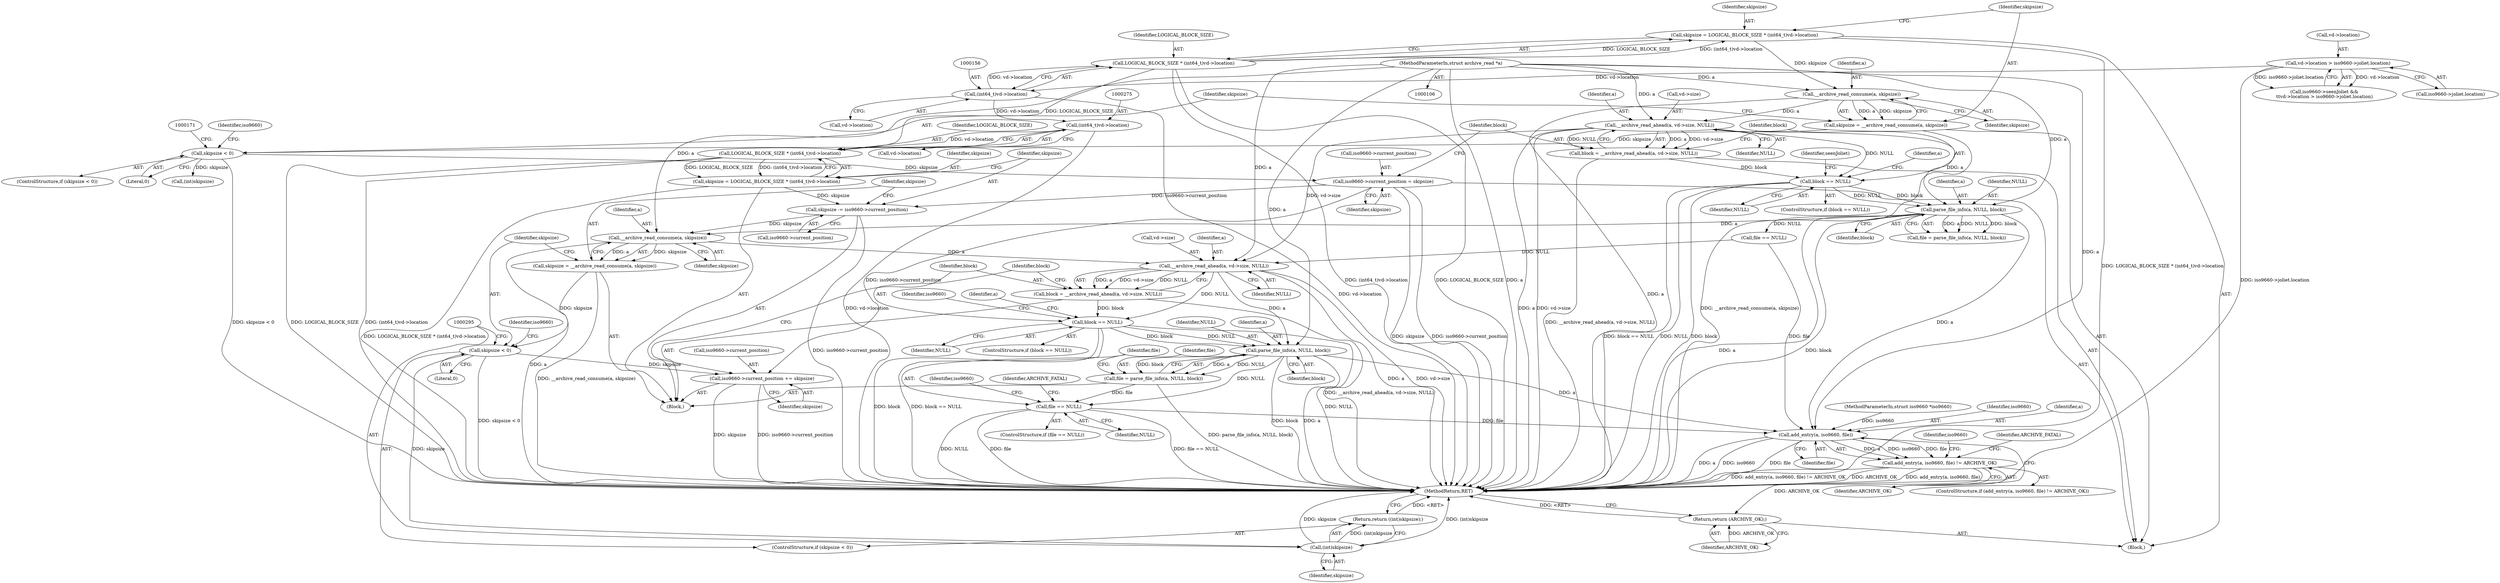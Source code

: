 digraph "0_libarchive_3ad08e01b4d253c66ae56414886089684155af22@API" {
"1000286" [label="(Call,__archive_read_consume(a, skipsize))"];
"1000212" [label="(Call,parse_file_info(a, NULL, block))"];
"1000180" [label="(Call,__archive_read_ahead(a, vd->size, NULL))"];
"1000162" [label="(Call,__archive_read_consume(a, skipsize))"];
"1000107" [label="(MethodParameterIn,struct archive_read *a)"];
"1000151" [label="(Call,skipsize = LOGICAL_BLOCK_SIZE * (int64_t)vd->location)"];
"1000153" [label="(Call,LOGICAL_BLOCK_SIZE * (int64_t)vd->location)"];
"1000155" [label="(Call,(int64_t)vd->location)"];
"1000136" [label="(Call,vd->location > iso9660->joliet.location)"];
"1000187" [label="(Call,block == NULL)"];
"1000178" [label="(Call,block = __archive_read_ahead(a, vd->size, NULL))"];
"1000279" [label="(Call,skipsize -= iso9660->current_position)"];
"1000173" [label="(Call,iso9660->current_position = skipsize)"];
"1000166" [label="(Call,skipsize < 0)"];
"1000160" [label="(Call,skipsize = __archive_read_consume(a, skipsize))"];
"1000270" [label="(Call,skipsize = LOGICAL_BLOCK_SIZE * (int64_t)vd->location)"];
"1000272" [label="(Call,LOGICAL_BLOCK_SIZE * (int64_t)vd->location)"];
"1000274" [label="(Call,(int64_t)vd->location)"];
"1000284" [label="(Call,skipsize = __archive_read_consume(a, skipsize))"];
"1000290" [label="(Call,skipsize < 0)"];
"1000294" [label="(Call,(int)skipsize)"];
"1000293" [label="(Return,return ((int)skipsize);)"];
"1000297" [label="(Call,iso9660->current_position += skipsize)"];
"1000304" [label="(Call,__archive_read_ahead(a, vd->size, NULL))"];
"1000302" [label="(Call,block = __archive_read_ahead(a, vd->size, NULL))"];
"1000311" [label="(Call,block == NULL)"];
"1000331" [label="(Call,parse_file_info(a, NULL, block))"];
"1000329" [label="(Call,file = parse_file_info(a, NULL, block))"];
"1000336" [label="(Call,file == NULL)"];
"1000348" [label="(Call,add_entry(a, iso9660, file))"];
"1000347" [label="(Call,add_entry(a, iso9660, file) != ARCHIVE_OK)"];
"1000374" [label="(Return,return (ARCHIVE_OK);)"];
"1000292" [label="(Literal,0)"];
"1000182" [label="(Call,vd->size)"];
"1000326" [label="(Identifier,iso9660)"];
"1000349" [label="(Identifier,a)"];
"1000311" [label="(Call,block == NULL)"];
"1000151" [label="(Call,skipsize = LOGICAL_BLOCK_SIZE * (int64_t)vd->location)"];
"1000186" [label="(ControlStructure,if (block == NULL))"];
"1000273" [label="(Identifier,LOGICAL_BLOCK_SIZE)"];
"1000212" [label="(Call,parse_file_info(a, NULL, block))"];
"1000137" [label="(Call,vd->location)"];
"1000270" [label="(Call,skipsize = LOGICAL_BLOCK_SIZE * (int64_t)vd->location)"];
"1000301" [label="(Identifier,skipsize)"];
"1000213" [label="(Identifier,a)"];
"1000210" [label="(Call,file = parse_file_info(a, NULL, block))"];
"1000271" [label="(Identifier,skipsize)"];
"1000290" [label="(Call,skipsize < 0)"];
"1000346" [label="(ControlStructure,if (add_entry(a, iso9660, file) != ARCHIVE_OK))"];
"1000217" [label="(Call,file == NULL)"];
"1000178" [label="(Call,block = __archive_read_ahead(a, vd->size, NULL))"];
"1000162" [label="(Call,__archive_read_consume(a, skipsize))"];
"1000304" [label="(Call,__archive_read_ahead(a, vd->size, NULL))"];
"1000154" [label="(Identifier,LOGICAL_BLOCK_SIZE)"];
"1000179" [label="(Identifier,block)"];
"1000306" [label="(Call,vd->size)"];
"1000132" [label="(Call,iso9660->seenJoliet &&\n\t\tvd->location > iso9660->joliet.location)"];
"1000170" [label="(Call,(int)skipsize)"];
"1000313" [label="(Identifier,NULL)"];
"1000352" [label="(Identifier,ARCHIVE_OK)"];
"1000287" [label="(Identifier,a)"];
"1000334" [label="(Identifier,block)"];
"1000335" [label="(ControlStructure,if (file == NULL))"];
"1000177" [label="(Identifier,skipsize)"];
"1000297" [label="(Call,iso9660->current_position += skipsize)"];
"1000331" [label="(Call,parse_file_info(a, NULL, block))"];
"1000167" [label="(Identifier,skipsize)"];
"1000291" [label="(Identifier,skipsize)"];
"1000215" [label="(Identifier,block)"];
"1000109" [label="(Block,)"];
"1000189" [label="(Identifier,NULL)"];
"1000340" [label="(Identifier,ARCHIVE_FATAL)"];
"1000161" [label="(Identifier,skipsize)"];
"1000164" [label="(Identifier,skipsize)"];
"1000136" [label="(Call,vd->location > iso9660->joliet.location)"];
"1000309" [label="(Identifier,NULL)"];
"1000160" [label="(Call,skipsize = __archive_read_consume(a, skipsize))"];
"1000375" [label="(Identifier,ARCHIVE_OK)"];
"1000168" [label="(Literal,0)"];
"1000272" [label="(Call,LOGICAL_BLOCK_SIZE * (int64_t)vd->location)"];
"1000263" [label="(Block,)"];
"1000288" [label="(Identifier,skipsize)"];
"1000343" [label="(Identifier,iso9660)"];
"1000310" [label="(ControlStructure,if (block == NULL))"];
"1000351" [label="(Identifier,file)"];
"1000318" [label="(Identifier,a)"];
"1000296" [label="(Identifier,skipsize)"];
"1000285" [label="(Identifier,skipsize)"];
"1000279" [label="(Call,skipsize -= iso9660->current_position)"];
"1000348" [label="(Call,add_entry(a, iso9660, file))"];
"1000175" [label="(Identifier,iso9660)"];
"1000330" [label="(Identifier,file)"];
"1000281" [label="(Call,iso9660->current_position)"];
"1000294" [label="(Call,(int)skipsize)"];
"1000155" [label="(Call,(int64_t)vd->location)"];
"1000157" [label="(Call,vd->location)"];
"1000303" [label="(Identifier,block)"];
"1000305" [label="(Identifier,a)"];
"1000337" [label="(Identifier,file)"];
"1000108" [label="(MethodParameterIn,struct iso9660 *iso9660)"];
"1000289" [label="(ControlStructure,if (skipsize < 0))"];
"1000354" [label="(Identifier,ARCHIVE_FATAL)"];
"1000299" [label="(Identifier,iso9660)"];
"1000376" [label="(MethodReturn,RET)"];
"1000153" [label="(Call,LOGICAL_BLOCK_SIZE * (int64_t)vd->location)"];
"1000107" [label="(MethodParameterIn,struct archive_read *a)"];
"1000347" [label="(Call,add_entry(a, iso9660, file) != ARCHIVE_OK)"];
"1000329" [label="(Call,file = parse_file_info(a, NULL, block))"];
"1000338" [label="(Identifier,NULL)"];
"1000274" [label="(Call,(int64_t)vd->location)"];
"1000280" [label="(Identifier,skipsize)"];
"1000152" [label="(Identifier,skipsize)"];
"1000174" [label="(Call,iso9660->current_position)"];
"1000276" [label="(Call,vd->location)"];
"1000336" [label="(Call,file == NULL)"];
"1000166" [label="(Call,skipsize < 0)"];
"1000188" [label="(Identifier,block)"];
"1000374" [label="(Return,return (ARCHIVE_OK);)"];
"1000194" [label="(Identifier,a)"];
"1000332" [label="(Identifier,a)"];
"1000180" [label="(Call,__archive_read_ahead(a, vd->size, NULL))"];
"1000284" [label="(Call,skipsize = __archive_read_consume(a, skipsize))"];
"1000140" [label="(Call,iso9660->joliet.location)"];
"1000165" [label="(ControlStructure,if (skipsize < 0))"];
"1000286" [label="(Call,__archive_read_consume(a, skipsize))"];
"1000214" [label="(Identifier,NULL)"];
"1000298" [label="(Call,iso9660->current_position)"];
"1000312" [label="(Identifier,block)"];
"1000187" [label="(Call,block == NULL)"];
"1000293" [label="(Return,return ((int)skipsize);)"];
"1000163" [label="(Identifier,a)"];
"1000350" [label="(Identifier,iso9660)"];
"1000201" [label="(Identifier,seenJoliet)"];
"1000357" [label="(Identifier,iso9660)"];
"1000173" [label="(Call,iso9660->current_position = skipsize)"];
"1000333" [label="(Identifier,NULL)"];
"1000185" [label="(Identifier,NULL)"];
"1000302" [label="(Call,block = __archive_read_ahead(a, vd->size, NULL))"];
"1000181" [label="(Identifier,a)"];
"1000286" -> "1000284"  [label="AST: "];
"1000286" -> "1000288"  [label="CFG: "];
"1000287" -> "1000286"  [label="AST: "];
"1000288" -> "1000286"  [label="AST: "];
"1000284" -> "1000286"  [label="CFG: "];
"1000286" -> "1000376"  [label="DDG: a"];
"1000286" -> "1000284"  [label="DDG: a"];
"1000286" -> "1000284"  [label="DDG: skipsize"];
"1000212" -> "1000286"  [label="DDG: a"];
"1000107" -> "1000286"  [label="DDG: a"];
"1000279" -> "1000286"  [label="DDG: skipsize"];
"1000286" -> "1000304"  [label="DDG: a"];
"1000212" -> "1000210"  [label="AST: "];
"1000212" -> "1000215"  [label="CFG: "];
"1000213" -> "1000212"  [label="AST: "];
"1000214" -> "1000212"  [label="AST: "];
"1000215" -> "1000212"  [label="AST: "];
"1000210" -> "1000212"  [label="CFG: "];
"1000212" -> "1000376"  [label="DDG: a"];
"1000212" -> "1000376"  [label="DDG: block"];
"1000212" -> "1000210"  [label="DDG: a"];
"1000212" -> "1000210"  [label="DDG: NULL"];
"1000212" -> "1000210"  [label="DDG: block"];
"1000180" -> "1000212"  [label="DDG: a"];
"1000107" -> "1000212"  [label="DDG: a"];
"1000187" -> "1000212"  [label="DDG: NULL"];
"1000187" -> "1000212"  [label="DDG: block"];
"1000212" -> "1000217"  [label="DDG: NULL"];
"1000212" -> "1000348"  [label="DDG: a"];
"1000180" -> "1000178"  [label="AST: "];
"1000180" -> "1000185"  [label="CFG: "];
"1000181" -> "1000180"  [label="AST: "];
"1000182" -> "1000180"  [label="AST: "];
"1000185" -> "1000180"  [label="AST: "];
"1000178" -> "1000180"  [label="CFG: "];
"1000180" -> "1000376"  [label="DDG: vd->size"];
"1000180" -> "1000376"  [label="DDG: a"];
"1000180" -> "1000178"  [label="DDG: a"];
"1000180" -> "1000178"  [label="DDG: vd->size"];
"1000180" -> "1000178"  [label="DDG: NULL"];
"1000162" -> "1000180"  [label="DDG: a"];
"1000107" -> "1000180"  [label="DDG: a"];
"1000180" -> "1000187"  [label="DDG: NULL"];
"1000180" -> "1000304"  [label="DDG: vd->size"];
"1000162" -> "1000160"  [label="AST: "];
"1000162" -> "1000164"  [label="CFG: "];
"1000163" -> "1000162"  [label="AST: "];
"1000164" -> "1000162"  [label="AST: "];
"1000160" -> "1000162"  [label="CFG: "];
"1000162" -> "1000376"  [label="DDG: a"];
"1000162" -> "1000160"  [label="DDG: a"];
"1000162" -> "1000160"  [label="DDG: skipsize"];
"1000107" -> "1000162"  [label="DDG: a"];
"1000151" -> "1000162"  [label="DDG: skipsize"];
"1000107" -> "1000106"  [label="AST: "];
"1000107" -> "1000376"  [label="DDG: a"];
"1000107" -> "1000304"  [label="DDG: a"];
"1000107" -> "1000331"  [label="DDG: a"];
"1000107" -> "1000348"  [label="DDG: a"];
"1000151" -> "1000109"  [label="AST: "];
"1000151" -> "1000153"  [label="CFG: "];
"1000152" -> "1000151"  [label="AST: "];
"1000153" -> "1000151"  [label="AST: "];
"1000161" -> "1000151"  [label="CFG: "];
"1000151" -> "1000376"  [label="DDG: LOGICAL_BLOCK_SIZE * (int64_t)vd->location"];
"1000153" -> "1000151"  [label="DDG: LOGICAL_BLOCK_SIZE"];
"1000153" -> "1000151"  [label="DDG: (int64_t)vd->location"];
"1000153" -> "1000155"  [label="CFG: "];
"1000154" -> "1000153"  [label="AST: "];
"1000155" -> "1000153"  [label="AST: "];
"1000153" -> "1000376"  [label="DDG: (int64_t)vd->location"];
"1000153" -> "1000376"  [label="DDG: LOGICAL_BLOCK_SIZE"];
"1000155" -> "1000153"  [label="DDG: vd->location"];
"1000153" -> "1000272"  [label="DDG: LOGICAL_BLOCK_SIZE"];
"1000155" -> "1000157"  [label="CFG: "];
"1000156" -> "1000155"  [label="AST: "];
"1000157" -> "1000155"  [label="AST: "];
"1000155" -> "1000376"  [label="DDG: vd->location"];
"1000136" -> "1000155"  [label="DDG: vd->location"];
"1000155" -> "1000274"  [label="DDG: vd->location"];
"1000136" -> "1000132"  [label="AST: "];
"1000136" -> "1000140"  [label="CFG: "];
"1000137" -> "1000136"  [label="AST: "];
"1000140" -> "1000136"  [label="AST: "];
"1000132" -> "1000136"  [label="CFG: "];
"1000136" -> "1000376"  [label="DDG: iso9660->joliet.location"];
"1000136" -> "1000132"  [label="DDG: vd->location"];
"1000136" -> "1000132"  [label="DDG: iso9660->joliet.location"];
"1000187" -> "1000186"  [label="AST: "];
"1000187" -> "1000189"  [label="CFG: "];
"1000188" -> "1000187"  [label="AST: "];
"1000189" -> "1000187"  [label="AST: "];
"1000194" -> "1000187"  [label="CFG: "];
"1000201" -> "1000187"  [label="CFG: "];
"1000187" -> "1000376"  [label="DDG: block"];
"1000187" -> "1000376"  [label="DDG: block == NULL"];
"1000187" -> "1000376"  [label="DDG: NULL"];
"1000178" -> "1000187"  [label="DDG: block"];
"1000178" -> "1000109"  [label="AST: "];
"1000179" -> "1000178"  [label="AST: "];
"1000188" -> "1000178"  [label="CFG: "];
"1000178" -> "1000376"  [label="DDG: __archive_read_ahead(a, vd->size, NULL)"];
"1000279" -> "1000263"  [label="AST: "];
"1000279" -> "1000281"  [label="CFG: "];
"1000280" -> "1000279"  [label="AST: "];
"1000281" -> "1000279"  [label="AST: "];
"1000285" -> "1000279"  [label="CFG: "];
"1000279" -> "1000376"  [label="DDG: iso9660->current_position"];
"1000173" -> "1000279"  [label="DDG: iso9660->current_position"];
"1000270" -> "1000279"  [label="DDG: skipsize"];
"1000173" -> "1000109"  [label="AST: "];
"1000173" -> "1000177"  [label="CFG: "];
"1000174" -> "1000173"  [label="AST: "];
"1000177" -> "1000173"  [label="AST: "];
"1000179" -> "1000173"  [label="CFG: "];
"1000173" -> "1000376"  [label="DDG: skipsize"];
"1000173" -> "1000376"  [label="DDG: iso9660->current_position"];
"1000166" -> "1000173"  [label="DDG: skipsize"];
"1000173" -> "1000297"  [label="DDG: iso9660->current_position"];
"1000166" -> "1000165"  [label="AST: "];
"1000166" -> "1000168"  [label="CFG: "];
"1000167" -> "1000166"  [label="AST: "];
"1000168" -> "1000166"  [label="AST: "];
"1000171" -> "1000166"  [label="CFG: "];
"1000175" -> "1000166"  [label="CFG: "];
"1000166" -> "1000376"  [label="DDG: skipsize < 0"];
"1000160" -> "1000166"  [label="DDG: skipsize"];
"1000166" -> "1000170"  [label="DDG: skipsize"];
"1000160" -> "1000109"  [label="AST: "];
"1000161" -> "1000160"  [label="AST: "];
"1000167" -> "1000160"  [label="CFG: "];
"1000160" -> "1000376"  [label="DDG: __archive_read_consume(a, skipsize)"];
"1000270" -> "1000263"  [label="AST: "];
"1000270" -> "1000272"  [label="CFG: "];
"1000271" -> "1000270"  [label="AST: "];
"1000272" -> "1000270"  [label="AST: "];
"1000280" -> "1000270"  [label="CFG: "];
"1000270" -> "1000376"  [label="DDG: LOGICAL_BLOCK_SIZE * (int64_t)vd->location"];
"1000272" -> "1000270"  [label="DDG: LOGICAL_BLOCK_SIZE"];
"1000272" -> "1000270"  [label="DDG: (int64_t)vd->location"];
"1000272" -> "1000274"  [label="CFG: "];
"1000273" -> "1000272"  [label="AST: "];
"1000274" -> "1000272"  [label="AST: "];
"1000272" -> "1000376"  [label="DDG: (int64_t)vd->location"];
"1000272" -> "1000376"  [label="DDG: LOGICAL_BLOCK_SIZE"];
"1000274" -> "1000272"  [label="DDG: vd->location"];
"1000274" -> "1000276"  [label="CFG: "];
"1000275" -> "1000274"  [label="AST: "];
"1000276" -> "1000274"  [label="AST: "];
"1000274" -> "1000376"  [label="DDG: vd->location"];
"1000284" -> "1000263"  [label="AST: "];
"1000285" -> "1000284"  [label="AST: "];
"1000291" -> "1000284"  [label="CFG: "];
"1000284" -> "1000376"  [label="DDG: __archive_read_consume(a, skipsize)"];
"1000284" -> "1000290"  [label="DDG: skipsize"];
"1000290" -> "1000289"  [label="AST: "];
"1000290" -> "1000292"  [label="CFG: "];
"1000291" -> "1000290"  [label="AST: "];
"1000292" -> "1000290"  [label="AST: "];
"1000295" -> "1000290"  [label="CFG: "];
"1000299" -> "1000290"  [label="CFG: "];
"1000290" -> "1000376"  [label="DDG: skipsize < 0"];
"1000290" -> "1000294"  [label="DDG: skipsize"];
"1000290" -> "1000297"  [label="DDG: skipsize"];
"1000294" -> "1000293"  [label="AST: "];
"1000294" -> "1000296"  [label="CFG: "];
"1000295" -> "1000294"  [label="AST: "];
"1000296" -> "1000294"  [label="AST: "];
"1000293" -> "1000294"  [label="CFG: "];
"1000294" -> "1000376"  [label="DDG: (int)skipsize"];
"1000294" -> "1000376"  [label="DDG: skipsize"];
"1000294" -> "1000293"  [label="DDG: (int)skipsize"];
"1000293" -> "1000289"  [label="AST: "];
"1000376" -> "1000293"  [label="CFG: "];
"1000293" -> "1000376"  [label="DDG: <RET>"];
"1000297" -> "1000263"  [label="AST: "];
"1000297" -> "1000301"  [label="CFG: "];
"1000298" -> "1000297"  [label="AST: "];
"1000301" -> "1000297"  [label="AST: "];
"1000303" -> "1000297"  [label="CFG: "];
"1000297" -> "1000376"  [label="DDG: iso9660->current_position"];
"1000297" -> "1000376"  [label="DDG: skipsize"];
"1000304" -> "1000302"  [label="AST: "];
"1000304" -> "1000309"  [label="CFG: "];
"1000305" -> "1000304"  [label="AST: "];
"1000306" -> "1000304"  [label="AST: "];
"1000309" -> "1000304"  [label="AST: "];
"1000302" -> "1000304"  [label="CFG: "];
"1000304" -> "1000376"  [label="DDG: a"];
"1000304" -> "1000376"  [label="DDG: vd->size"];
"1000304" -> "1000302"  [label="DDG: a"];
"1000304" -> "1000302"  [label="DDG: vd->size"];
"1000304" -> "1000302"  [label="DDG: NULL"];
"1000217" -> "1000304"  [label="DDG: NULL"];
"1000304" -> "1000311"  [label="DDG: NULL"];
"1000304" -> "1000331"  [label="DDG: a"];
"1000302" -> "1000263"  [label="AST: "];
"1000303" -> "1000302"  [label="AST: "];
"1000312" -> "1000302"  [label="CFG: "];
"1000302" -> "1000376"  [label="DDG: __archive_read_ahead(a, vd->size, NULL)"];
"1000302" -> "1000311"  [label="DDG: block"];
"1000311" -> "1000310"  [label="AST: "];
"1000311" -> "1000313"  [label="CFG: "];
"1000312" -> "1000311"  [label="AST: "];
"1000313" -> "1000311"  [label="AST: "];
"1000318" -> "1000311"  [label="CFG: "];
"1000326" -> "1000311"  [label="CFG: "];
"1000311" -> "1000376"  [label="DDG: block"];
"1000311" -> "1000376"  [label="DDG: NULL"];
"1000311" -> "1000376"  [label="DDG: block == NULL"];
"1000311" -> "1000331"  [label="DDG: NULL"];
"1000311" -> "1000331"  [label="DDG: block"];
"1000331" -> "1000329"  [label="AST: "];
"1000331" -> "1000334"  [label="CFG: "];
"1000332" -> "1000331"  [label="AST: "];
"1000333" -> "1000331"  [label="AST: "];
"1000334" -> "1000331"  [label="AST: "];
"1000329" -> "1000331"  [label="CFG: "];
"1000331" -> "1000376"  [label="DDG: block"];
"1000331" -> "1000376"  [label="DDG: a"];
"1000331" -> "1000329"  [label="DDG: a"];
"1000331" -> "1000329"  [label="DDG: NULL"];
"1000331" -> "1000329"  [label="DDG: block"];
"1000331" -> "1000336"  [label="DDG: NULL"];
"1000331" -> "1000348"  [label="DDG: a"];
"1000329" -> "1000263"  [label="AST: "];
"1000330" -> "1000329"  [label="AST: "];
"1000337" -> "1000329"  [label="CFG: "];
"1000329" -> "1000376"  [label="DDG: parse_file_info(a, NULL, block)"];
"1000329" -> "1000336"  [label="DDG: file"];
"1000336" -> "1000335"  [label="AST: "];
"1000336" -> "1000338"  [label="CFG: "];
"1000337" -> "1000336"  [label="AST: "];
"1000338" -> "1000336"  [label="AST: "];
"1000340" -> "1000336"  [label="CFG: "];
"1000343" -> "1000336"  [label="CFG: "];
"1000336" -> "1000376"  [label="DDG: file == NULL"];
"1000336" -> "1000376"  [label="DDG: NULL"];
"1000336" -> "1000376"  [label="DDG: file"];
"1000336" -> "1000348"  [label="DDG: file"];
"1000348" -> "1000347"  [label="AST: "];
"1000348" -> "1000351"  [label="CFG: "];
"1000349" -> "1000348"  [label="AST: "];
"1000350" -> "1000348"  [label="AST: "];
"1000351" -> "1000348"  [label="AST: "];
"1000352" -> "1000348"  [label="CFG: "];
"1000348" -> "1000376"  [label="DDG: file"];
"1000348" -> "1000376"  [label="DDG: a"];
"1000348" -> "1000376"  [label="DDG: iso9660"];
"1000348" -> "1000347"  [label="DDG: a"];
"1000348" -> "1000347"  [label="DDG: iso9660"];
"1000348" -> "1000347"  [label="DDG: file"];
"1000108" -> "1000348"  [label="DDG: iso9660"];
"1000217" -> "1000348"  [label="DDG: file"];
"1000347" -> "1000346"  [label="AST: "];
"1000347" -> "1000352"  [label="CFG: "];
"1000352" -> "1000347"  [label="AST: "];
"1000354" -> "1000347"  [label="CFG: "];
"1000357" -> "1000347"  [label="CFG: "];
"1000347" -> "1000376"  [label="DDG: add_entry(a, iso9660, file)"];
"1000347" -> "1000376"  [label="DDG: add_entry(a, iso9660, file) != ARCHIVE_OK"];
"1000347" -> "1000376"  [label="DDG: ARCHIVE_OK"];
"1000347" -> "1000374"  [label="DDG: ARCHIVE_OK"];
"1000374" -> "1000109"  [label="AST: "];
"1000374" -> "1000375"  [label="CFG: "];
"1000375" -> "1000374"  [label="AST: "];
"1000376" -> "1000374"  [label="CFG: "];
"1000374" -> "1000376"  [label="DDG: <RET>"];
"1000375" -> "1000374"  [label="DDG: ARCHIVE_OK"];
}
